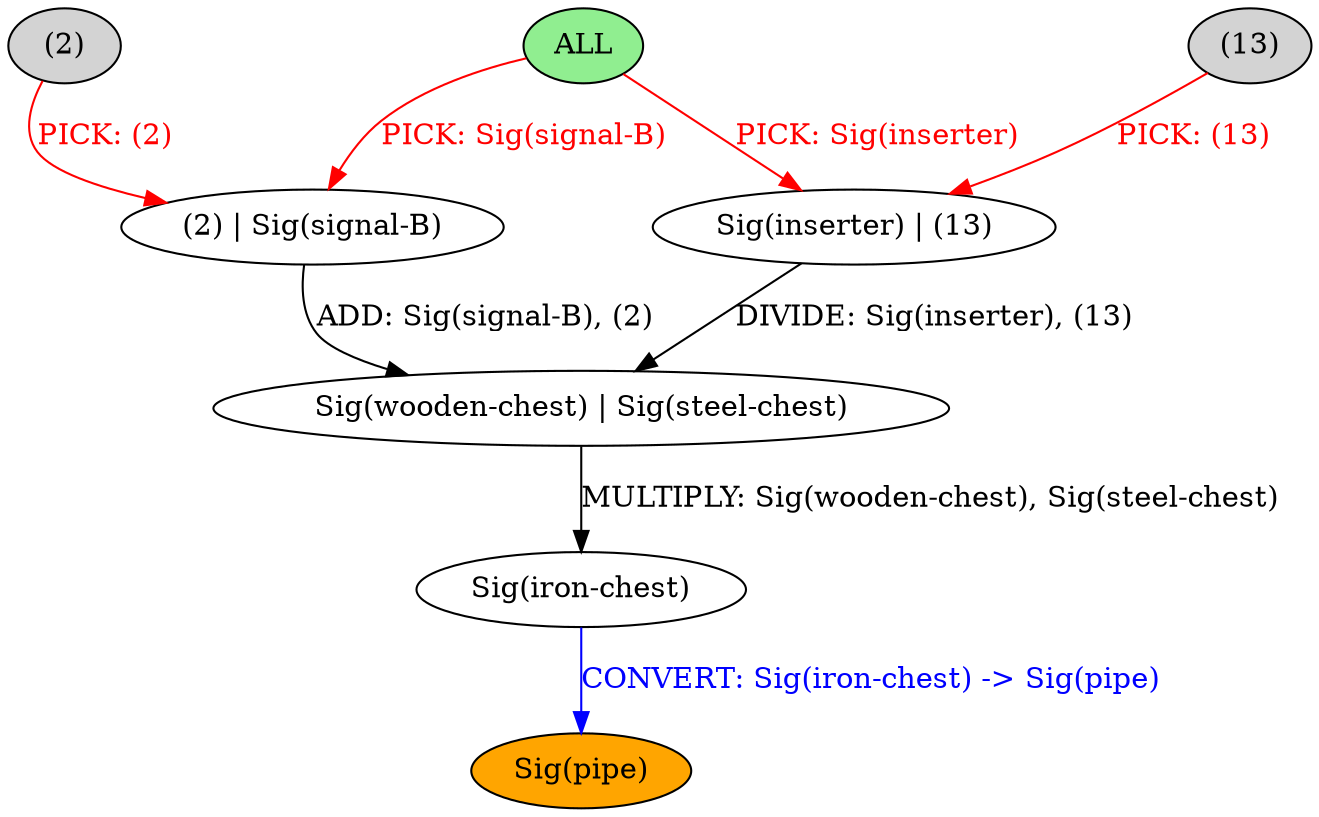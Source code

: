 strict digraph {
	nodesep=1
	7	[style=filled fillcolor=lightgray label="(2)"]
	0	[style=filled fillcolor=lightgreen label="ALL"]
	3	[style=filled fillcolor=white label="Sig(inserter) | (13)"]
	2	[style=filled fillcolor=lightgray label="(13)"]
	13	[style=filled fillcolor=orange label="Sig(pipe)"]
	12	[style=filled fillcolor=white label="Sig(iron-chest)"]
	8	[style=filled fillcolor=white label="(2) | Sig(signal-B)"]
	11	[style=filled fillcolor=white label="Sig(wooden-chest) | Sig(steel-chest)"]
	7 -> 8	[label="PICK: (2)" color=red fontcolor=red]
	0 -> 3	[label="PICK: Sig(inserter)" color=red fontcolor=red]
	0 -> 8	[label="PICK: Sig(signal-B)" color=red fontcolor=red]
	3 -> 11	[label="DIVIDE: Sig(inserter), (13)" color=black fontcolor=black]
	2 -> 3	[label="PICK: (13)" color=red fontcolor=red]
	12 -> 13	[label="CONVERT: Sig(iron-chest) -> Sig(pipe)" color=blue fontcolor=blue]
	8 -> 11	[label="ADD: Sig(signal-B), (2)" color=black fontcolor=black]
	11 -> 12	[label="MULTIPLY: Sig(wooden-chest), Sig(steel-chest)" color=black fontcolor=black]
}

